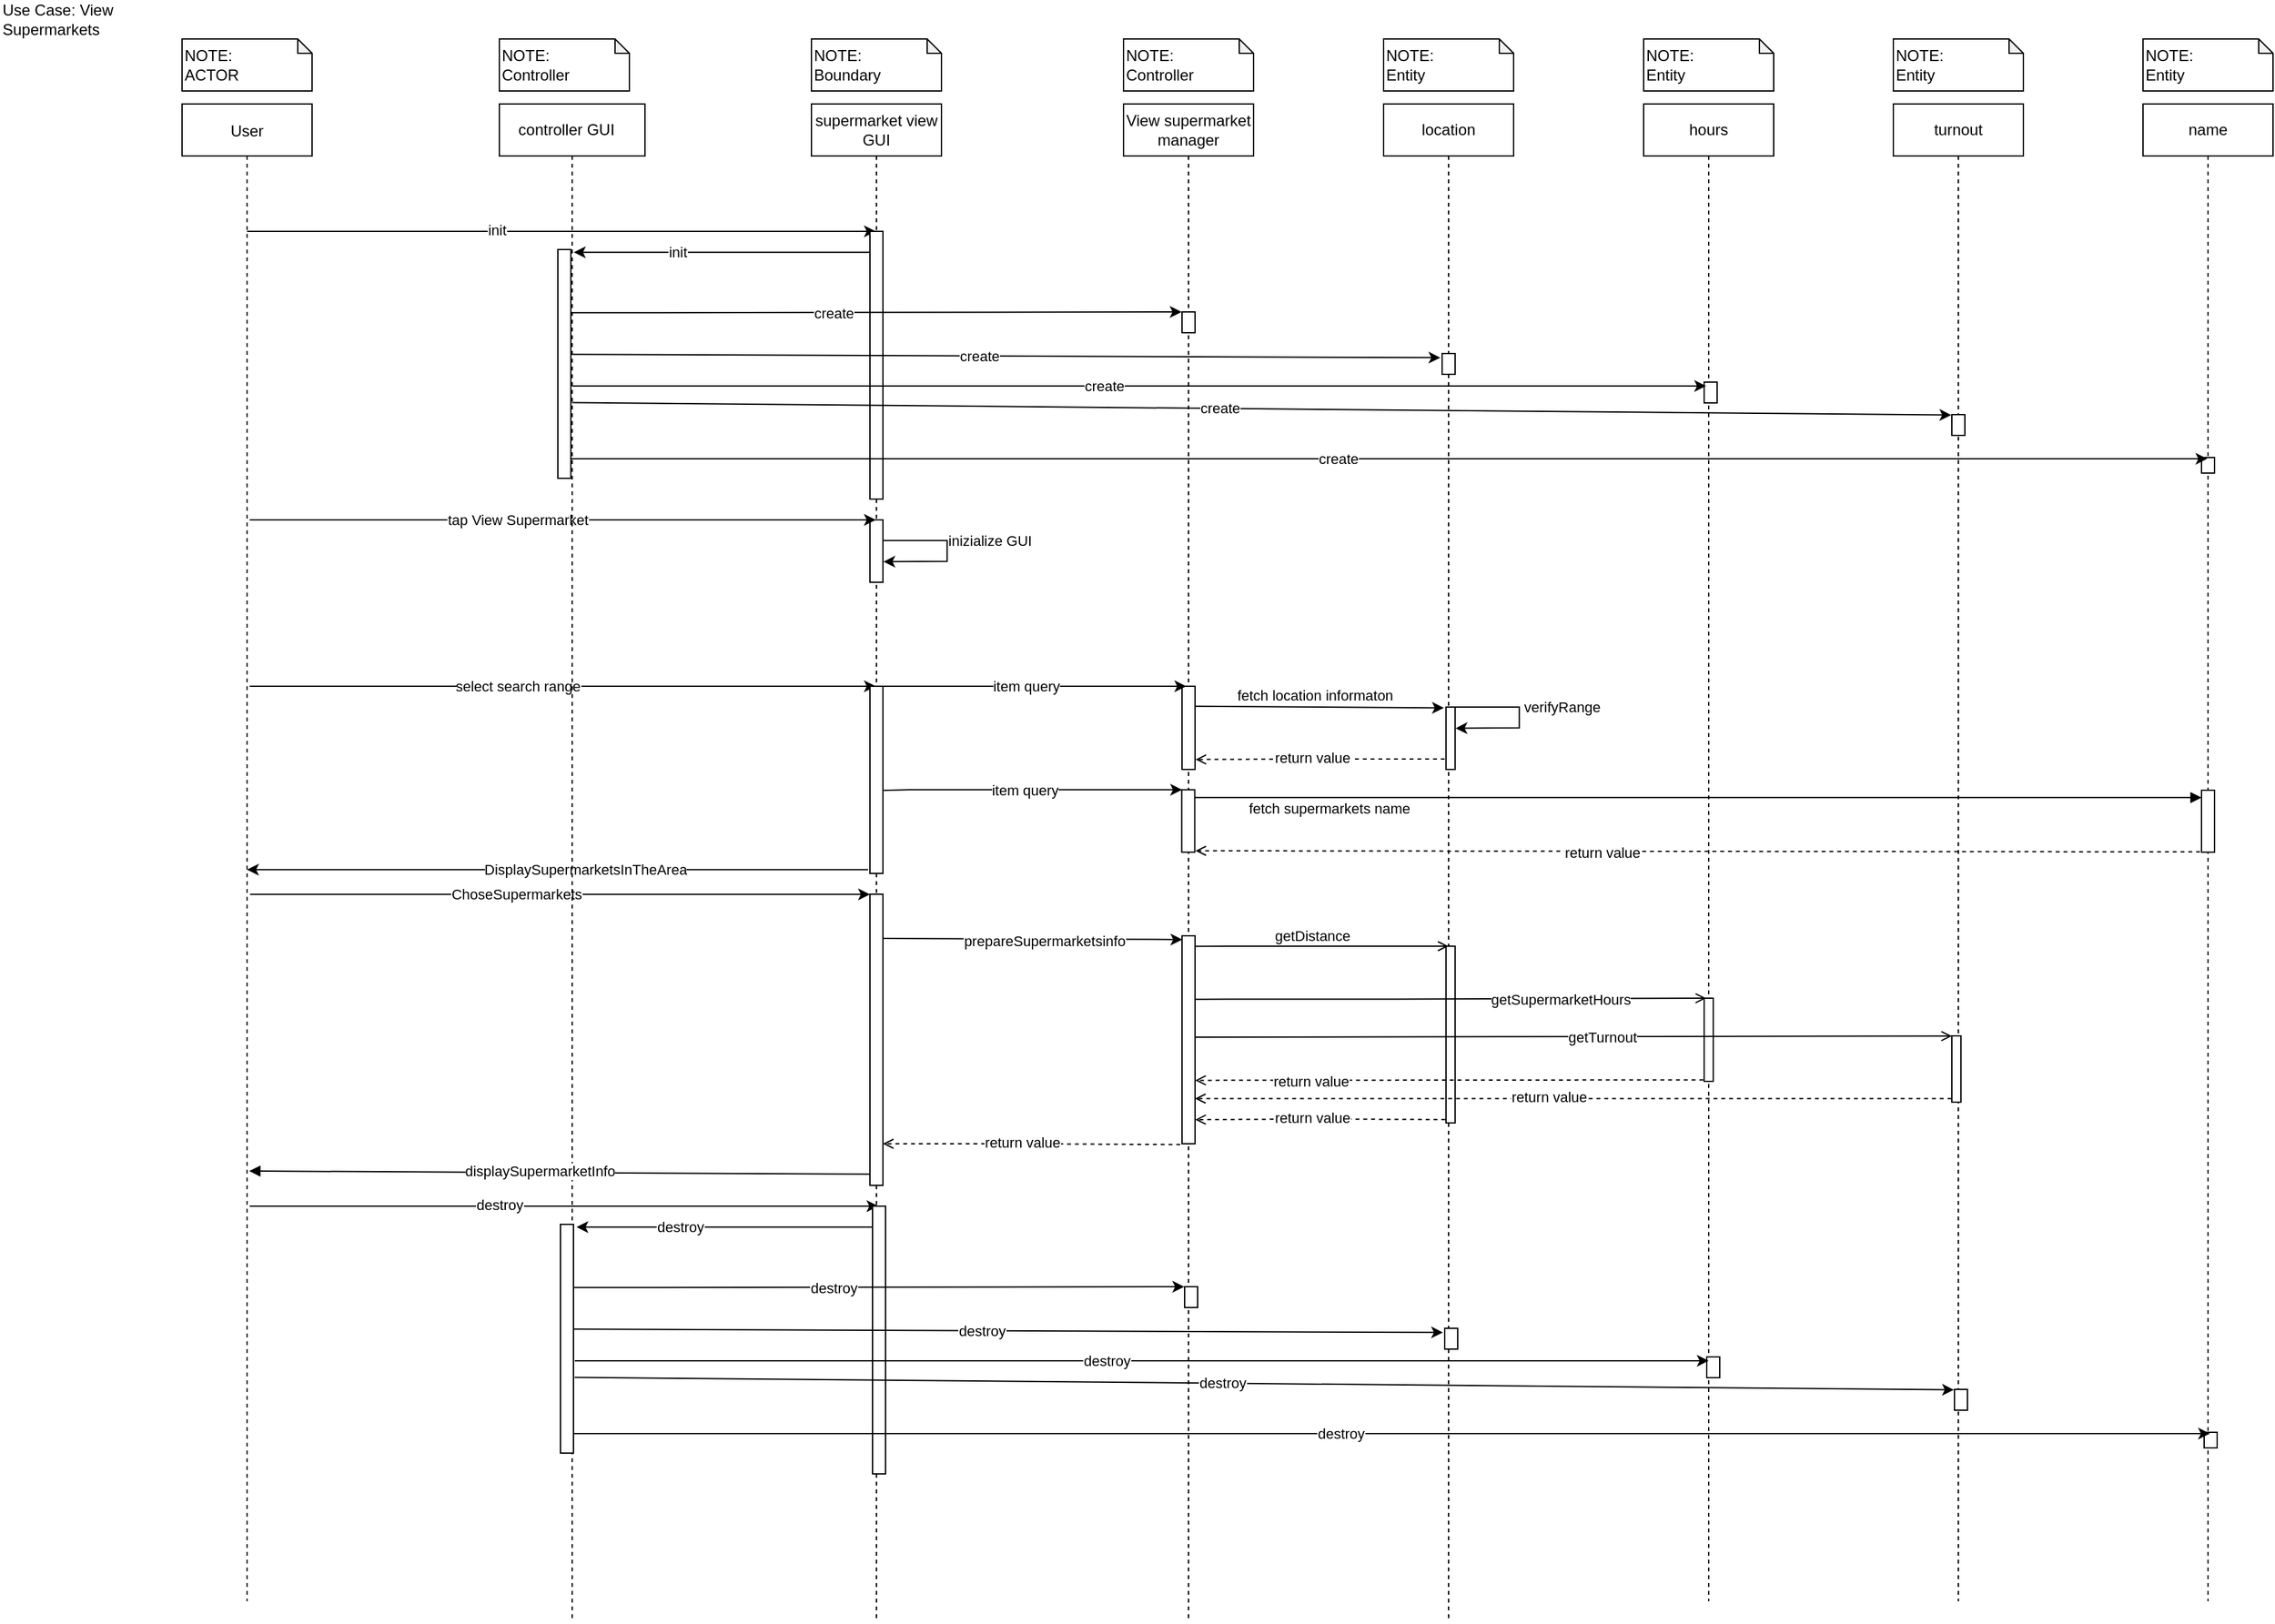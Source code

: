 <mxfile version="20.8.10" type="device"><diagram id="kgpKYQtTHZ0yAKxKKP6v" name="Page-1"><mxGraphModel dx="660" dy="683" grid="1" gridSize="16" guides="1" tooltips="1" connect="1" arrows="1" fold="1" page="0" pageScale="1" pageWidth="850" pageHeight="1100" math="0" shadow="0"><root><mxCell id="0"/><mxCell id="1" parent="0"/><mxCell id="3nuBFxr9cyL0pnOWT2aG-1" value="User" style="shape=umlLifeline;perimeter=lifelinePerimeter;container=1;collapsible=0;recursiveResize=0;rounded=0;shadow=0;strokeWidth=1;fontSize=12;spacing=2;" parent="1" vertex="1"><mxGeometry x="140" y="80" width="100" height="1152" as="geometry"/></mxCell><mxCell id="7foOZJ6Wf9-LQaHM9-Sn-32" value="" style="endArrow=classic;html=1;rounded=0;fontStyle=1;exitX=0.523;exitY=0.41;exitDx=0;exitDy=0;exitPerimeter=0;" parent="3nuBFxr9cyL0pnOWT2aG-1" target="7foOZJ6Wf9-LQaHM9-Sn-34" edge="1"><mxGeometry width="50" height="50" relative="1" as="geometry"><mxPoint x="52.3" y="608.16" as="sourcePoint"/><mxPoint x="292" y="608.42" as="targetPoint"/></mxGeometry></mxCell><mxCell id="7foOZJ6Wf9-LQaHM9-Sn-33" value="ChoseSupermarkets" style="edgeLabel;html=1;align=center;verticalAlign=middle;resizable=0;points=[];" parent="7foOZJ6Wf9-LQaHM9-Sn-32" vertex="1" connectable="0"><mxGeometry x="-0.228" y="-2" relative="1" as="geometry"><mxPoint x="20" y="-2" as="offset"/></mxGeometry></mxCell><mxCell id="OP4VdMB6aXxs-pRdNMkn-2" value="" style="endArrow=classic;html=1;rounded=0;fontStyle=1" parent="3nuBFxr9cyL0pnOWT2aG-1" target="3nuBFxr9cyL0pnOWT2aG-5" edge="1"><mxGeometry width="50" height="50" relative="1" as="geometry"><mxPoint x="52" y="448" as="sourcePoint"/><mxPoint x="295.5" y="448" as="targetPoint"/></mxGeometry></mxCell><mxCell id="OP4VdMB6aXxs-pRdNMkn-3" value="select search range" style="edgeLabel;html=1;align=center;verticalAlign=middle;resizable=0;points=[];" parent="OP4VdMB6aXxs-pRdNMkn-2" vertex="1" connectable="0"><mxGeometry x="-0.228" y="-2" relative="1" as="geometry"><mxPoint x="20" y="-2" as="offset"/></mxGeometry></mxCell><mxCell id="R22sslC46wWt5D_v2v_E-2" value="" style="endArrow=classic;html=1;rounded=0;" parent="3nuBFxr9cyL0pnOWT2aG-1" target="3nuBFxr9cyL0pnOWT2aG-5" edge="1"><mxGeometry width="50" height="50" relative="1" as="geometry"><mxPoint x="50" y="98" as="sourcePoint"/><mxPoint x="100" y="48" as="targetPoint"/></mxGeometry></mxCell><mxCell id="jT4zlSElFFouzQucVL9g-1" value="init" style="edgeLabel;html=1;align=center;verticalAlign=middle;resizable=0;points=[];" parent="R22sslC46wWt5D_v2v_E-2" vertex="1" connectable="0"><mxGeometry x="-0.206" y="1" relative="1" as="geometry"><mxPoint as="offset"/></mxGeometry></mxCell><mxCell id="3nuBFxr9cyL0pnOWT2aG-5" value="" style="shape=umlLifeline;perimeter=lifelinePerimeter;container=1;collapsible=0;recursiveResize=0;rounded=0;shadow=0;strokeWidth=1;fontSize=12;spacing=2;" parent="1" vertex="1"><mxGeometry x="624" y="80" width="100" height="1168" as="geometry"/></mxCell><mxCell id="GPfI-nv3Cg0tzAIJ1rwa-7" value="supermarket view GUI" style="text;html=1;strokeColor=none;fillColor=none;align=center;verticalAlign=middle;whiteSpace=wrap;rounded=0;fontSize=12;spacing=2;" parent="3nuBFxr9cyL0pnOWT2aG-5" vertex="1"><mxGeometry width="100" height="40" as="geometry"/></mxCell><mxCell id="7foOZJ6Wf9-LQaHM9-Sn-15" value="" style="points=[];perimeter=orthogonalPerimeter;rounded=0;shadow=0;strokeWidth=1;fontSize=12;spacing=2;" parent="3nuBFxr9cyL0pnOWT2aG-5" vertex="1"><mxGeometry x="45" y="448" width="10" height="144" as="geometry"/></mxCell><mxCell id="7foOZJ6Wf9-LQaHM9-Sn-34" value="" style="points=[];perimeter=orthogonalPerimeter;rounded=0;shadow=0;strokeWidth=1;fontSize=12;spacing=2;" parent="3nuBFxr9cyL0pnOWT2aG-5" vertex="1"><mxGeometry x="45" y="608" width="10" height="224" as="geometry"/></mxCell><mxCell id="7foOZJ6Wf9-LQaHM9-Sn-57" value="" style="endArrow=classic;html=1;rounded=0;entryX=0.019;entryY=0.018;entryDx=0;entryDy=0;entryPerimeter=0;endFill=1;" parent="3nuBFxr9cyL0pnOWT2aG-5" target="7foOZJ6Wf9-LQaHM9-Sn-31" edge="1"><mxGeometry width="50" height="50" relative="1" as="geometry"><mxPoint x="55" y="642" as="sourcePoint"/><mxPoint x="288" y="642" as="targetPoint"/></mxGeometry></mxCell><mxCell id="7foOZJ6Wf9-LQaHM9-Sn-58" value="prepareSupermarketsinfo" style="edgeLabel;html=1;align=center;verticalAlign=middle;resizable=0;points=[];" parent="7foOZJ6Wf9-LQaHM9-Sn-57" vertex="1" connectable="0"><mxGeometry x="0.075" y="-1" relative="1" as="geometry"><mxPoint as="offset"/></mxGeometry></mxCell><mxCell id="OP4VdMB6aXxs-pRdNMkn-1" value="" style="points=[];perimeter=orthogonalPerimeter;rounded=0;shadow=0;strokeWidth=1;fontSize=12;spacing=2;" parent="3nuBFxr9cyL0pnOWT2aG-5" vertex="1"><mxGeometry x="45" y="320" width="10" height="48" as="geometry"/></mxCell><mxCell id="R22sslC46wWt5D_v2v_E-3" value="" style="points=[];perimeter=orthogonalPerimeter;rounded=0;shadow=0;strokeWidth=1;fontSize=12;spacing=2;" parent="3nuBFxr9cyL0pnOWT2aG-5" vertex="1"><mxGeometry x="45" y="98" width="10" height="206" as="geometry"/></mxCell><mxCell id="GPfI-nv3Cg0tzAIJ1rwa-2" value="" style="shape=note;whiteSpace=wrap;html=1;backgroundOutline=1;darkOpacity=0.05;size=11;fontSize=12;spacing=2;" parent="1" vertex="1"><mxGeometry x="140" y="30" width="100" height="40" as="geometry"/></mxCell><mxCell id="GPfI-nv3Cg0tzAIJ1rwa-3" value="&lt;font style=&quot;font-size: 12px;&quot;&gt;NOTE:&lt;br style=&quot;font-size: 12px;&quot;&gt;ACTOR&lt;br style=&quot;font-size: 12px;&quot;&gt;&lt;/font&gt;" style="text;html=1;strokeColor=none;fillColor=none;align=left;verticalAlign=middle;whiteSpace=wrap;rounded=0;fontSize=12;spacing=2;" parent="1" vertex="1"><mxGeometry x="140" y="30" width="100" height="40" as="geometry"/></mxCell><mxCell id="GPfI-nv3Cg0tzAIJ1rwa-4" value="" style="shape=note;whiteSpace=wrap;html=1;backgroundOutline=1;darkOpacity=0.05;size=11;fontSize=12;spacing=2;" parent="1" vertex="1"><mxGeometry x="624" y="30" width="100" height="40" as="geometry"/></mxCell><mxCell id="GPfI-nv3Cg0tzAIJ1rwa-5" value="&lt;font style=&quot;font-size: 12px;&quot;&gt;NOTE:&lt;br style=&quot;font-size: 12px;&quot;&gt;Boundary&lt;br style=&quot;font-size: 12px;&quot;&gt;&lt;/font&gt;" style="text;html=1;strokeColor=none;fillColor=none;align=left;verticalAlign=middle;whiteSpace=wrap;rounded=0;fontSize=12;spacing=2;" parent="1" vertex="1"><mxGeometry x="624" y="30" width="100" height="40" as="geometry"/></mxCell><mxCell id="GPfI-nv3Cg0tzAIJ1rwa-13" value="Use Case: View Supermarkets" style="text;html=1;strokeColor=none;fillColor=none;align=left;verticalAlign=middle;whiteSpace=wrap;rounded=0;fontSize=12;spacing=2;" parent="1" vertex="1"><mxGeometry width="140" height="30" as="geometry"/></mxCell><mxCell id="GPfI-nv3Cg0tzAIJ1rwa-14" value="" style="shape=umlLifeline;perimeter=lifelinePerimeter;container=1;collapsible=0;recursiveResize=0;rounded=0;shadow=0;strokeWidth=1;fontSize=12;spacing=2;" parent="1" vertex="1"><mxGeometry x="864" y="80" width="100" height="1168" as="geometry"/></mxCell><mxCell id="GPfI-nv3Cg0tzAIJ1rwa-16" value="&lt;font style=&quot;font-size: 12px;&quot;&gt;View supermarket&lt;br&gt;manager&lt;br&gt;&lt;/font&gt;" style="text;html=1;strokeColor=none;fillColor=none;align=center;verticalAlign=middle;whiteSpace=wrap;rounded=0;fontSize=12;spacing=2;" parent="GPfI-nv3Cg0tzAIJ1rwa-14" vertex="1"><mxGeometry width="100" height="40" as="geometry"/></mxCell><mxCell id="7foOZJ6Wf9-LQaHM9-Sn-18" value="" style="points=[];perimeter=orthogonalPerimeter;rounded=0;shadow=0;strokeWidth=1;fontSize=12;spacing=2;" parent="GPfI-nv3Cg0tzAIJ1rwa-14" vertex="1"><mxGeometry x="45" y="448" width="10" height="64" as="geometry"/></mxCell><mxCell id="7foOZJ6Wf9-LQaHM9-Sn-31" value="" style="points=[];perimeter=orthogonalPerimeter;rounded=0;shadow=0;strokeWidth=1;fontSize=12;spacing=2;" parent="GPfI-nv3Cg0tzAIJ1rwa-14" vertex="1"><mxGeometry x="45" y="640" width="10" height="160" as="geometry"/></mxCell><mxCell id="7foOZJ6Wf9-LQaHM9-Sn-73" value="" style="endArrow=classic;html=1;rounded=0;endFill=1;exitX=1.085;exitY=0.379;exitDx=0;exitDy=0;exitPerimeter=0;" parent="GPfI-nv3Cg0tzAIJ1rwa-14" edge="1"><mxGeometry width="50" height="50" relative="1" as="geometry"><mxPoint x="-184.38" y="528.182" as="sourcePoint"/><mxPoint x="45" y="527.67" as="targetPoint"/><Array as="points"><mxPoint x="-164.93" y="527.67"/><mxPoint x="-141.93" y="527.67"/><mxPoint x="-109.93" y="527.67"/><mxPoint x="18.07" y="527.67"/></Array></mxGeometry></mxCell><mxCell id="7foOZJ6Wf9-LQaHM9-Sn-74" value="item query" style="edgeLabel;html=1;align=center;verticalAlign=middle;resizable=0;points=[];" parent="7foOZJ6Wf9-LQaHM9-Sn-73" vertex="1" connectable="0"><mxGeometry x="-0.228" y="-2" relative="1" as="geometry"><mxPoint x="20" y="-2" as="offset"/></mxGeometry></mxCell><mxCell id="7foOZJ6Wf9-LQaHM9-Sn-75" value="" style="points=[];perimeter=orthogonalPerimeter;rounded=0;shadow=0;strokeWidth=1;fontSize=12;spacing=2;" parent="GPfI-nv3Cg0tzAIJ1rwa-14" vertex="1"><mxGeometry x="44.77" y="527.67" width="10" height="48" as="geometry"/></mxCell><mxCell id="7foOZJ6Wf9-LQaHM9-Sn-76" value="" style="endArrow=block;html=1;rounded=0;exitX=1.167;exitY=0.188;exitDx=0;exitDy=0;exitPerimeter=0;endFill=1;" parent="GPfI-nv3Cg0tzAIJ1rwa-14" edge="1" target="7foOZJ6Wf9-LQaHM9-Sn-80"><mxGeometry width="50" height="50" relative="1" as="geometry"><mxPoint x="54.77" y="533.666" as="sourcePoint"/><mxPoint x="816" y="534" as="targetPoint"/></mxGeometry></mxCell><mxCell id="7foOZJ6Wf9-LQaHM9-Sn-77" value="fetch supermarkets name" style="edgeLabel;html=1;align=center;verticalAlign=middle;resizable=0;points=[];" parent="7foOZJ6Wf9-LQaHM9-Sn-76" vertex="1" connectable="0"><mxGeometry x="0.312" y="-1" relative="1" as="geometry"><mxPoint x="-405" y="7" as="offset"/></mxGeometry></mxCell><mxCell id="DsBZ3Qbgqrjzf73fqMmV-56" value="" style="points=[];perimeter=orthogonalPerimeter;rounded=0;shadow=0;strokeWidth=1;fontSize=12;spacing=2;" parent="GPfI-nv3Cg0tzAIJ1rwa-14" vertex="1"><mxGeometry x="45" y="160" width="10" height="16" as="geometry"/></mxCell><mxCell id="GPfI-nv3Cg0tzAIJ1rwa-17" value="" style="shape=note;whiteSpace=wrap;html=1;backgroundOutline=1;darkOpacity=0.05;size=11;fontSize=12;spacing=2;" parent="1" vertex="1"><mxGeometry x="864" y="30" width="100" height="40" as="geometry"/></mxCell><mxCell id="GPfI-nv3Cg0tzAIJ1rwa-18" value="&lt;font style=&quot;font-size: 12px;&quot;&gt;NOTE:&lt;br style=&quot;font-size: 12px;&quot;&gt;Controller&lt;br style=&quot;font-size: 12px;&quot;&gt;&lt;/font&gt;" style="text;html=1;strokeColor=none;fillColor=none;align=left;verticalAlign=middle;whiteSpace=wrap;rounded=0;fontSize=12;spacing=2;" parent="1" vertex="1"><mxGeometry x="864" y="30" width="100" height="40" as="geometry"/></mxCell><mxCell id="GPfI-nv3Cg0tzAIJ1rwa-25" value="" style="shape=umlLifeline;perimeter=lifelinePerimeter;container=1;collapsible=0;recursiveResize=0;rounded=0;shadow=0;strokeWidth=1;fontSize=12;spacing=2;" parent="1" vertex="1"><mxGeometry x="1064" y="80" width="100" height="1168" as="geometry"/></mxCell><mxCell id="GPfI-nv3Cg0tzAIJ1rwa-26" value="location" style="text;html=1;strokeColor=none;fillColor=none;align=center;verticalAlign=middle;whiteSpace=wrap;rounded=0;fontSize=12;spacing=2;" parent="GPfI-nv3Cg0tzAIJ1rwa-25" vertex="1"><mxGeometry width="100" height="40" as="geometry"/></mxCell><mxCell id="7foOZJ6Wf9-LQaHM9-Sn-23" value="" style="points=[];perimeter=orthogonalPerimeter;rounded=0;shadow=0;strokeWidth=1;fontSize=12;spacing=2;" parent="GPfI-nv3Cg0tzAIJ1rwa-25" vertex="1"><mxGeometry x="48" y="464" width="7" height="48" as="geometry"/></mxCell><mxCell id="7foOZJ6Wf9-LQaHM9-Sn-92" value="" style="points=[];perimeter=orthogonalPerimeter;rounded=0;shadow=0;strokeWidth=1;fontSize=12;spacing=2;" parent="GPfI-nv3Cg0tzAIJ1rwa-25" vertex="1"><mxGeometry x="48" y="648" width="7" height="136" as="geometry"/></mxCell><mxCell id="7foOZJ6Wf9-LQaHM9-Sn-116" value="" style="endArrow=classic;html=1;rounded=0;strokeColor=#000000;strokeWidth=1;exitX=0.952;exitY=0.167;exitDx=0;exitDy=0;exitPerimeter=0;entryX=1;entryY=0.337;entryDx=0;entryDy=0;entryPerimeter=0;" parent="GPfI-nv3Cg0tzAIJ1rwa-25" edge="1"><mxGeometry width="50" height="50" relative="1" as="geometry"><mxPoint x="55.004" y="464.032" as="sourcePoint"/><mxPoint x="55.34" y="480.352" as="targetPoint"/><Array as="points"><mxPoint x="104.34" y="464"/><mxPoint x="104.34" y="480"/><mxPoint x="104.34" y="480"/><mxPoint x="104.34" y="480"/></Array></mxGeometry></mxCell><mxCell id="7foOZJ6Wf9-LQaHM9-Sn-117" value="verifyRange" style="edgeLabel;html=1;align=center;verticalAlign=middle;resizable=0;points=[];" parent="7foOZJ6Wf9-LQaHM9-Sn-116" vertex="1" connectable="0"><mxGeometry x="-0.399" relative="1" as="geometry"><mxPoint x="47" as="offset"/></mxGeometry></mxCell><mxCell id="DsBZ3Qbgqrjzf73fqMmV-57" value="" style="points=[];perimeter=orthogonalPerimeter;rounded=0;shadow=0;strokeWidth=1;fontSize=12;spacing=2;" parent="GPfI-nv3Cg0tzAIJ1rwa-25" vertex="1"><mxGeometry x="45" y="192" width="10" height="16" as="geometry"/></mxCell><mxCell id="GPfI-nv3Cg0tzAIJ1rwa-27" value="" style="shape=note;whiteSpace=wrap;html=1;backgroundOutline=1;darkOpacity=0.05;size=11;fontSize=12;spacing=2;" parent="1" vertex="1"><mxGeometry x="1064" y="30" width="100" height="40" as="geometry"/></mxCell><mxCell id="GPfI-nv3Cg0tzAIJ1rwa-28" value="&lt;font style=&quot;font-size: 12px;&quot;&gt;NOTE:&lt;br style=&quot;font-size: 12px;&quot;&gt;Entity&lt;br style=&quot;font-size: 12px;&quot;&gt;&lt;/font&gt;" style="text;html=1;strokeColor=none;fillColor=none;align=left;verticalAlign=middle;whiteSpace=wrap;rounded=0;fontSize=12;spacing=2;" parent="1" vertex="1"><mxGeometry x="1064" y="30" width="100" height="40" as="geometry"/></mxCell><mxCell id="7foOZJ6Wf9-LQaHM9-Sn-13" value="" style="endArrow=classic;html=1;rounded=0;fontStyle=1" parent="1" target="3nuBFxr9cyL0pnOWT2aG-5" edge="1"><mxGeometry width="50" height="50" relative="1" as="geometry"><mxPoint x="192" y="400" as="sourcePoint"/><mxPoint x="435.5" y="400" as="targetPoint"/></mxGeometry></mxCell><mxCell id="7foOZJ6Wf9-LQaHM9-Sn-14" value="tap View Supermarket" style="edgeLabel;html=1;align=center;verticalAlign=middle;resizable=0;points=[];" parent="7foOZJ6Wf9-LQaHM9-Sn-13" vertex="1" connectable="0"><mxGeometry x="-0.228" y="-2" relative="1" as="geometry"><mxPoint x="20" y="-2" as="offset"/></mxGeometry></mxCell><mxCell id="7foOZJ6Wf9-LQaHM9-Sn-16" value="" style="endArrow=classic;html=1;rounded=0;endFill=1;" parent="1" edge="1"><mxGeometry width="50" height="50" relative="1" as="geometry"><mxPoint x="679.229" y="528" as="sourcePoint"/><mxPoint x="912.23" y="528" as="targetPoint"/><Array as="points"><mxPoint x="702.3" y="528"/><mxPoint x="725.3" y="528"/><mxPoint x="757.3" y="528"/><mxPoint x="885.3" y="528"/></Array></mxGeometry></mxCell><mxCell id="7foOZJ6Wf9-LQaHM9-Sn-17" value="item query" style="edgeLabel;html=1;align=center;verticalAlign=middle;resizable=0;points=[];" parent="7foOZJ6Wf9-LQaHM9-Sn-16" vertex="1" connectable="0"><mxGeometry x="-0.228" y="-2" relative="1" as="geometry"><mxPoint x="20" y="-2" as="offset"/></mxGeometry></mxCell><mxCell id="7foOZJ6Wf9-LQaHM9-Sn-21" value="" style="endArrow=classic;html=1;rounded=0;exitX=1.167;exitY=0.188;exitDx=0;exitDy=0;exitPerimeter=0;endFill=1;entryX=0;entryY=0.153;entryDx=0;entryDy=0;entryPerimeter=0;" parent="1" edge="1"><mxGeometry width="50" height="50" relative="1" as="geometry"><mxPoint x="919.0" y="543.336" as="sourcePoint"/><mxPoint x="1110.33" y="544.664" as="targetPoint"/></mxGeometry></mxCell><mxCell id="7foOZJ6Wf9-LQaHM9-Sn-22" value="fetch location informaton" style="edgeLabel;html=1;align=center;verticalAlign=middle;resizable=0;points=[];" parent="7foOZJ6Wf9-LQaHM9-Sn-21" vertex="1" connectable="0"><mxGeometry x="0.312" y="-1" relative="1" as="geometry"><mxPoint x="-34" y="-10" as="offset"/></mxGeometry></mxCell><mxCell id="7foOZJ6Wf9-LQaHM9-Sn-37" value="" style="endArrow=classic;html=1;rounded=0;exitX=-0.15;exitY=0.98;exitDx=0;exitDy=0;exitPerimeter=0;" parent="1" source="7foOZJ6Wf9-LQaHM9-Sn-15" edge="1" target="3nuBFxr9cyL0pnOWT2aG-1"><mxGeometry width="50" height="50" relative="1" as="geometry"><mxPoint x="672" y="640" as="sourcePoint"/><mxPoint x="194.03" y="639.996" as="targetPoint"/><Array as="points"/></mxGeometry></mxCell><mxCell id="7foOZJ6Wf9-LQaHM9-Sn-38" value="DisplaySupermarketsInTheArea" style="edgeLabel;html=1;align=center;verticalAlign=middle;resizable=0;points=[];" parent="7foOZJ6Wf9-LQaHM9-Sn-37" vertex="1" connectable="0"><mxGeometry x="-0.09" relative="1" as="geometry"><mxPoint as="offset"/></mxGeometry></mxCell><mxCell id="7foOZJ6Wf9-LQaHM9-Sn-64" value="" style="shape=umlLifeline;perimeter=lifelinePerimeter;container=1;collapsible=0;recursiveResize=0;rounded=0;shadow=0;strokeWidth=1;fontSize=12;spacing=2;" parent="1" vertex="1"><mxGeometry x="1264" y="80" width="100" height="1152" as="geometry"/></mxCell><mxCell id="7foOZJ6Wf9-LQaHM9-Sn-65" value="hours" style="text;html=1;strokeColor=none;fillColor=none;align=center;verticalAlign=middle;whiteSpace=wrap;rounded=0;fontSize=12;spacing=2;" parent="7foOZJ6Wf9-LQaHM9-Sn-64" vertex="1"><mxGeometry width="100" height="40" as="geometry"/></mxCell><mxCell id="cQIeWeLp6UasaIT6O9Oc-38" value="" style="points=[];perimeter=orthogonalPerimeter;rounded=0;shadow=0;strokeWidth=1;fontSize=12;spacing=2;" parent="7foOZJ6Wf9-LQaHM9-Sn-64" vertex="1"><mxGeometry x="46.5" y="688" width="7" height="64" as="geometry"/></mxCell><mxCell id="7foOZJ6Wf9-LQaHM9-Sn-39" value="" style="endArrow=open;html=1;rounded=0;exitX=0.943;exitY=0.308;exitDx=0;exitDy=0;exitPerimeter=0;endFill=0;entryX=0.007;entryY=0.003;entryDx=0;entryDy=0;entryPerimeter=0;" parent="7foOZJ6Wf9-LQaHM9-Sn-64" target="7foOZJ6Wf9-LQaHM9-Sn-41" edge="1"><mxGeometry width="50" height="50" relative="1" as="geometry"><mxPoint x="-345.0" y="718.004" as="sourcePoint"/><mxPoint x="241.5" y="718.004" as="targetPoint"/></mxGeometry></mxCell><mxCell id="7foOZJ6Wf9-LQaHM9-Sn-40" value="getTurnout" style="edgeLabel;html=1;align=center;verticalAlign=middle;resizable=0;points=[];" parent="7foOZJ6Wf9-LQaHM9-Sn-39" vertex="1" connectable="0"><mxGeometry x="0.312" y="-1" relative="1" as="geometry"><mxPoint x="-69" y="-1" as="offset"/></mxGeometry></mxCell><mxCell id="DsBZ3Qbgqrjzf73fqMmV-58" value="" style="points=[];perimeter=orthogonalPerimeter;rounded=0;shadow=0;strokeWidth=1;fontSize=12;spacing=2;" parent="7foOZJ6Wf9-LQaHM9-Sn-64" vertex="1"><mxGeometry x="46.5" y="214" width="10" height="16" as="geometry"/></mxCell><mxCell id="7foOZJ6Wf9-LQaHM9-Sn-71" value="" style="shape=note;whiteSpace=wrap;html=1;backgroundOutline=1;darkOpacity=0.05;size=11;fontSize=12;spacing=2;" parent="1" vertex="1"><mxGeometry x="1264" y="30" width="100" height="40" as="geometry"/></mxCell><mxCell id="7foOZJ6Wf9-LQaHM9-Sn-72" value="&lt;font style=&quot;font-size: 12px;&quot;&gt;NOTE:&lt;br style=&quot;font-size: 12px;&quot;&gt;Entity&lt;br style=&quot;font-size: 12px;&quot;&gt;&lt;/font&gt;" style="text;html=1;strokeColor=none;fillColor=none;align=left;verticalAlign=middle;whiteSpace=wrap;rounded=0;fontSize=12;spacing=2;" parent="1" vertex="1"><mxGeometry x="1264" y="30" width="100" height="40" as="geometry"/></mxCell><mxCell id="7foOZJ6Wf9-LQaHM9-Sn-81" value="" style="endArrow=open;html=1;rounded=0;endFill=0;exitX=0.964;exitY=0.715;exitDx=0;exitDy=0;exitPerimeter=0;fontStyle=1" parent="1" edge="1"><mxGeometry width="50" height="50" relative="1" as="geometry"><mxPoint x="919.0" y="728.08" as="sourcePoint"/><mxPoint x="1113.86" y="728" as="targetPoint"/><Array as="points"><mxPoint x="944.36" y="728"/></Array></mxGeometry></mxCell><mxCell id="7foOZJ6Wf9-LQaHM9-Sn-82" value="getDistance" style="edgeLabel;html=1;align=center;verticalAlign=middle;resizable=0;points=[];" parent="7foOZJ6Wf9-LQaHM9-Sn-81" vertex="1" connectable="0"><mxGeometry x="0.312" y="-1" relative="1" as="geometry"><mxPoint x="-38" y="-9" as="offset"/></mxGeometry></mxCell><mxCell id="7foOZJ6Wf9-LQaHM9-Sn-42" value="" style="endArrow=open;html=1;rounded=0;exitX=-0.041;exitY=0.946;exitDx=0;exitDy=0;exitPerimeter=0;dashed=1;endFill=0;" parent="1" source="7foOZJ6Wf9-LQaHM9-Sn-41" edge="1"><mxGeometry width="50" height="50" relative="1" as="geometry"><mxPoint x="1112.004" y="816.004" as="sourcePoint"/><mxPoint x="919" y="845.246" as="targetPoint"/><Array as="points"/></mxGeometry></mxCell><mxCell id="7foOZJ6Wf9-LQaHM9-Sn-43" value="return value" style="edgeLabel;html=1;align=center;verticalAlign=middle;resizable=0;points=[];" parent="7foOZJ6Wf9-LQaHM9-Sn-42" vertex="1" connectable="0"><mxGeometry x="0.066" y="-1" relative="1" as="geometry"><mxPoint as="offset"/></mxGeometry></mxCell><mxCell id="7foOZJ6Wf9-LQaHM9-Sn-88" value="" style="endArrow=open;html=1;rounded=0;endFill=0;exitX=0.964;exitY=0.715;exitDx=0;exitDy=0;exitPerimeter=0;entryX=0.476;entryY=0.647;entryDx=0;entryDy=0;entryPerimeter=0;" parent="1" edge="1"><mxGeometry width="50" height="50" relative="1" as="geometry"><mxPoint x="919.4" y="768.83" as="sourcePoint"/><mxPoint x="1312" y="767.998" as="targetPoint"/><Array as="points"><mxPoint x="944.76" y="768.75"/><mxPoint x="1072.76" y="768.75"/></Array></mxGeometry></mxCell><mxCell id="7foOZJ6Wf9-LQaHM9-Sn-89" value="getSupermarketHours" style="edgeLabel;html=1;align=center;verticalAlign=middle;resizable=0;points=[];" parent="7foOZJ6Wf9-LQaHM9-Sn-88" vertex="1" connectable="0"><mxGeometry x="0.312" y="-1" relative="1" as="geometry"><mxPoint x="23" y="-1" as="offset"/></mxGeometry></mxCell><mxCell id="7foOZJ6Wf9-LQaHM9-Sn-83" value="" style="endArrow=open;html=1;rounded=0;dashed=1;endFill=0;exitX=-0.138;exitY=1.004;exitDx=0;exitDy=0;exitPerimeter=0;" parent="1" source="7foOZJ6Wf9-LQaHM9-Sn-31" target="7foOZJ6Wf9-LQaHM9-Sn-34" edge="1"><mxGeometry width="50" height="50" relative="1" as="geometry"><mxPoint x="909" y="831.998" as="sourcePoint"/><mxPoint x="674.5" y="831.998" as="targetPoint"/><Array as="points"><mxPoint x="784" y="880"/></Array></mxGeometry></mxCell><mxCell id="7foOZJ6Wf9-LQaHM9-Sn-84" value="return value" style="edgeLabel;html=1;align=center;verticalAlign=middle;resizable=0;points=[];" parent="7foOZJ6Wf9-LQaHM9-Sn-83" vertex="1" connectable="0"><mxGeometry x="0.066" y="-1" relative="1" as="geometry"><mxPoint as="offset"/></mxGeometry></mxCell><mxCell id="cQIeWeLp6UasaIT6O9Oc-1" value="" style="shape=umlLifeline;perimeter=lifelinePerimeter;container=1;collapsible=0;recursiveResize=0;rounded=0;shadow=0;strokeWidth=1;fontSize=12;spacing=2;" parent="1" vertex="1"><mxGeometry x="1456" y="80" width="100" height="1152" as="geometry"/></mxCell><mxCell id="cQIeWeLp6UasaIT6O9Oc-2" value="turnout" style="text;html=1;strokeColor=none;fillColor=none;align=center;verticalAlign=middle;whiteSpace=wrap;rounded=0;fontSize=12;spacing=2;" parent="cQIeWeLp6UasaIT6O9Oc-1" vertex="1"><mxGeometry width="100" height="40" as="geometry"/></mxCell><mxCell id="7foOZJ6Wf9-LQaHM9-Sn-41" value="" style="points=[];perimeter=orthogonalPerimeter;rounded=0;shadow=0;strokeWidth=1;fontSize=12;spacing=2;" parent="cQIeWeLp6UasaIT6O9Oc-1" vertex="1"><mxGeometry x="45" y="717" width="7" height="51" as="geometry"/></mxCell><mxCell id="DsBZ3Qbgqrjzf73fqMmV-60" value="" style="points=[];perimeter=orthogonalPerimeter;rounded=0;shadow=0;strokeWidth=1;fontSize=12;spacing=2;" parent="cQIeWeLp6UasaIT6O9Oc-1" vertex="1"><mxGeometry x="45" y="239" width="10" height="16" as="geometry"/></mxCell><mxCell id="cQIeWeLp6UasaIT6O9Oc-6" value="" style="shape=note;whiteSpace=wrap;html=1;backgroundOutline=1;darkOpacity=0.05;size=11;fontSize=12;spacing=2;" parent="1" vertex="1"><mxGeometry x="1456" y="30" width="100" height="40" as="geometry"/></mxCell><mxCell id="cQIeWeLp6UasaIT6O9Oc-7" value="&lt;font style=&quot;font-size: 12px;&quot;&gt;NOTE:&lt;br style=&quot;font-size: 12px;&quot;&gt;Entity&lt;br style=&quot;font-size: 12px;&quot;&gt;&lt;/font&gt;" style="text;html=1;strokeColor=none;fillColor=none;align=left;verticalAlign=middle;whiteSpace=wrap;rounded=0;fontSize=12;spacing=2;" parent="1" vertex="1"><mxGeometry x="1456" y="30" width="100" height="40" as="geometry"/></mxCell><mxCell id="cQIeWeLp6UasaIT6O9Oc-8" value="" style="shape=umlLifeline;perimeter=lifelinePerimeter;container=1;collapsible=0;recursiveResize=0;rounded=0;shadow=0;strokeWidth=1;fontSize=12;spacing=2;" parent="1" vertex="1"><mxGeometry x="1648" y="80" width="100" height="1152" as="geometry"/></mxCell><mxCell id="cQIeWeLp6UasaIT6O9Oc-9" value="name" style="text;html=1;strokeColor=none;fillColor=none;align=center;verticalAlign=middle;whiteSpace=wrap;rounded=0;fontSize=12;spacing=2;" parent="cQIeWeLp6UasaIT6O9Oc-8" vertex="1"><mxGeometry width="100" height="40" as="geometry"/></mxCell><mxCell id="7foOZJ6Wf9-LQaHM9-Sn-80" value="" style="points=[];perimeter=orthogonalPerimeter;rounded=0;shadow=0;strokeWidth=1;fontSize=12;spacing=2;" parent="cQIeWeLp6UasaIT6O9Oc-8" vertex="1"><mxGeometry x="45" y="528" width="10" height="47.67" as="geometry"/></mxCell><mxCell id="DsBZ3Qbgqrjzf73fqMmV-61" value="" style="points=[];perimeter=orthogonalPerimeter;rounded=0;shadow=0;strokeWidth=1;fontSize=12;spacing=2;" parent="cQIeWeLp6UasaIT6O9Oc-8" vertex="1"><mxGeometry x="45" y="272" width="10" height="12" as="geometry"/></mxCell><mxCell id="cQIeWeLp6UasaIT6O9Oc-13" value="" style="shape=note;whiteSpace=wrap;html=1;backgroundOutline=1;darkOpacity=0.05;size=11;fontSize=12;spacing=2;" parent="1" vertex="1"><mxGeometry x="1648" y="30" width="100" height="40" as="geometry"/></mxCell><mxCell id="cQIeWeLp6UasaIT6O9Oc-14" value="&lt;font style=&quot;font-size: 12px;&quot;&gt;NOTE:&lt;br style=&quot;font-size: 12px;&quot;&gt;Entity&lt;br style=&quot;font-size: 12px;&quot;&gt;&lt;/font&gt;" style="text;html=1;strokeColor=none;fillColor=none;align=left;verticalAlign=middle;whiteSpace=wrap;rounded=0;fontSize=12;spacing=2;" parent="1" vertex="1"><mxGeometry x="1648" y="30" width="100" height="40" as="geometry"/></mxCell><mxCell id="cQIeWeLp6UasaIT6O9Oc-39" value="" style="endArrow=open;html=1;rounded=0;exitX=-0.092;exitY=0.982;exitDx=0;exitDy=0;exitPerimeter=0;entryX=1.017;entryY=0.695;entryDx=0;entryDy=0;entryPerimeter=0;dashed=1;endFill=0;" parent="1" source="cQIeWeLp6UasaIT6O9Oc-38" edge="1" target="7foOZJ6Wf9-LQaHM9-Sn-31"><mxGeometry width="50" height="50" relative="1" as="geometry"><mxPoint x="1501.593" y="817.292" as="sourcePoint"/><mxPoint x="920.03" y="831.04" as="targetPoint"/><Array as="points"/></mxGeometry></mxCell><mxCell id="cQIeWeLp6UasaIT6O9Oc-40" value="return value" style="edgeLabel;html=1;align=center;verticalAlign=middle;resizable=0;points=[];" parent="cQIeWeLp6UasaIT6O9Oc-39" vertex="1" connectable="0"><mxGeometry x="0.066" y="-1" relative="1" as="geometry"><mxPoint x="-94" y="2" as="offset"/></mxGeometry></mxCell><mxCell id="OP4VdMB6aXxs-pRdNMkn-4" value="" style="endArrow=open;html=1;rounded=0;entryX=1.057;entryY=0.978;entryDx=0;entryDy=0;entryPerimeter=0;dashed=1;endFill=0;exitX=-0.114;exitY=0.995;exitDx=0;exitDy=0;exitPerimeter=0;" parent="1" source="7foOZJ6Wf9-LQaHM9-Sn-80" target="7foOZJ6Wf9-LQaHM9-Sn-75" edge="1"><mxGeometry width="50" height="50" relative="1" as="geometry"><mxPoint x="1111.77" y="655.67" as="sourcePoint"/><mxPoint x="916.56" y="655.942" as="targetPoint"/><Array as="points"/></mxGeometry></mxCell><mxCell id="OP4VdMB6aXxs-pRdNMkn-5" value="return value" style="edgeLabel;html=1;align=center;verticalAlign=middle;resizable=0;points=[];" parent="OP4VdMB6aXxs-pRdNMkn-4" vertex="1" connectable="0"><mxGeometry x="0.066" y="-1" relative="1" as="geometry"><mxPoint x="-48" y="2" as="offset"/></mxGeometry></mxCell><mxCell id="OP4VdMB6aXxs-pRdNMkn-6" value="" style="endArrow=open;html=1;rounded=0;entryX=1.065;entryY=0.653;entryDx=0;entryDy=0;entryPerimeter=0;dashed=1;endFill=0;" parent="1" edge="1"><mxGeometry width="50" height="50" relative="1" as="geometry"><mxPoint x="1111.0" y="584" as="sourcePoint"/><mxPoint x="919.44" y="584.344" as="targetPoint"/><Array as="points"><mxPoint x="1005.79" y="584"/></Array></mxGeometry></mxCell><mxCell id="OP4VdMB6aXxs-pRdNMkn-7" value="return value" style="edgeLabel;html=1;align=center;verticalAlign=middle;resizable=0;points=[];" parent="OP4VdMB6aXxs-pRdNMkn-6" vertex="1" connectable="0"><mxGeometry x="0.066" y="-1" relative="1" as="geometry"><mxPoint as="offset"/></mxGeometry></mxCell><mxCell id="OP4VdMB6aXxs-pRdNMkn-8" value="" style="endArrow=classic;html=1;rounded=0;strokeColor=#000000;strokeWidth=1;exitX=0.952;exitY=0.167;exitDx=0;exitDy=0;exitPerimeter=0;entryX=1;entryY=0.337;entryDx=0;entryDy=0;entryPerimeter=0;" parent="1" edge="1"><mxGeometry width="50" height="50" relative="1" as="geometry"><mxPoint x="679.004" y="415.852" as="sourcePoint"/><mxPoint x="679.34" y="432.172" as="targetPoint"/><Array as="points"><mxPoint x="728.34" y="415.82"/><mxPoint x="728.34" y="431.82"/><mxPoint x="728.34" y="431.82"/><mxPoint x="728.34" y="431.82"/></Array></mxGeometry></mxCell><mxCell id="OP4VdMB6aXxs-pRdNMkn-9" value="inizialize GUI" style="edgeLabel;html=1;align=center;verticalAlign=middle;resizable=0;points=[];" parent="OP4VdMB6aXxs-pRdNMkn-8" vertex="1" connectable="0"><mxGeometry x="-0.399" relative="1" as="geometry"><mxPoint x="47" as="offset"/></mxGeometry></mxCell><mxCell id="DsBZ3Qbgqrjzf73fqMmV-44" value="supermarket view GUI" style="text;html=1;strokeColor=none;fillColor=none;align=center;verticalAlign=middle;whiteSpace=wrap;rounded=0;fontSize=12;spacing=2;" parent="1" vertex="1"><mxGeometry x="384" y="80" width="100" height="40" as="geometry"/></mxCell><mxCell id="DsBZ3Qbgqrjzf73fqMmV-45" value="" style="shape=note;whiteSpace=wrap;html=1;backgroundOutline=1;darkOpacity=0.05;size=11;fontSize=12;spacing=2;" parent="1" vertex="1"><mxGeometry x="384" y="30" width="100" height="40" as="geometry"/></mxCell><mxCell id="DsBZ3Qbgqrjzf73fqMmV-46" value="&lt;font style=&quot;font-size: 12px;&quot;&gt;NOTE:&lt;br style=&quot;font-size: 12px;&quot;&gt;Controller&lt;br style=&quot;font-size: 12px;&quot;&gt;&lt;/font&gt;" style="text;html=1;strokeColor=none;fillColor=none;align=left;verticalAlign=middle;whiteSpace=wrap;rounded=0;fontSize=12;spacing=2;" parent="1" vertex="1"><mxGeometry x="384" y="30" width="100" height="40" as="geometry"/></mxCell><mxCell id="DsBZ3Qbgqrjzf73fqMmV-47" value="" style="shape=umlLifeline;perimeter=lifelinePerimeter;container=1;collapsible=0;recursiveResize=0;rounded=0;shadow=0;strokeWidth=1;fontSize=12;spacing=2;" parent="1" vertex="1"><mxGeometry x="384" y="80" width="112" height="1168" as="geometry"/></mxCell><mxCell id="DsBZ3Qbgqrjzf73fqMmV-48" value="&amp;nbsp;controller GUI" style="text;html=1;strokeColor=none;fillColor=none;align=center;verticalAlign=middle;whiteSpace=wrap;rounded=0;fontSize=12;spacing=2;" parent="DsBZ3Qbgqrjzf73fqMmV-47" vertex="1"><mxGeometry width="100" height="40" as="geometry"/></mxCell><mxCell id="DsBZ3Qbgqrjzf73fqMmV-54" value="" style="points=[];perimeter=orthogonalPerimeter;rounded=0;shadow=0;strokeWidth=1;fontSize=12;spacing=2;" parent="DsBZ3Qbgqrjzf73fqMmV-47" vertex="1"><mxGeometry x="45" y="112" width="10" height="176" as="geometry"/></mxCell><mxCell id="DsBZ3Qbgqrjzf73fqMmV-72" value="" style="endArrow=classic;html=1;rounded=0;exitX=1.019;exitY=0.729;exitDx=0;exitDy=0;exitPerimeter=0;" parent="DsBZ3Qbgqrjzf73fqMmV-47" target="cQIeWeLp6UasaIT6O9Oc-8" edge="1"><mxGeometry width="50" height="50" relative="1" as="geometry"><mxPoint x="55.0" y="272.964" as="sourcePoint"/><mxPoint x="1116.37" y="271.996" as="targetPoint"/></mxGeometry></mxCell><mxCell id="DsBZ3Qbgqrjzf73fqMmV-73" value="create" style="edgeLabel;html=1;align=center;verticalAlign=middle;resizable=0;points=[];" parent="DsBZ3Qbgqrjzf73fqMmV-72" vertex="1" connectable="0"><mxGeometry x="-0.062" relative="1" as="geometry"><mxPoint as="offset"/></mxGeometry></mxCell><mxCell id="jT4zlSElFFouzQucVL9g-3" value="" style="endArrow=classic;html=1;rounded=0;" parent="DsBZ3Qbgqrjzf73fqMmV-47" edge="1"><mxGeometry width="50" height="50" relative="1" as="geometry"><mxPoint x="-192" y="848" as="sourcePoint"/><mxPoint x="291.5" y="848" as="targetPoint"/></mxGeometry></mxCell><mxCell id="jT4zlSElFFouzQucVL9g-4" value="destroy" style="edgeLabel;html=1;align=center;verticalAlign=middle;resizable=0;points=[];" parent="jT4zlSElFFouzQucVL9g-3" vertex="1" connectable="0"><mxGeometry x="-0.206" y="1" relative="1" as="geometry"><mxPoint as="offset"/></mxGeometry></mxCell><mxCell id="jT4zlSElFFouzQucVL9g-5" value="" style="points=[];perimeter=orthogonalPerimeter;rounded=0;shadow=0;strokeWidth=1;fontSize=12;spacing=2;" parent="DsBZ3Qbgqrjzf73fqMmV-47" vertex="1"><mxGeometry x="287" y="848" width="10" height="206" as="geometry"/></mxCell><mxCell id="jT4zlSElFFouzQucVL9g-6" value="" style="points=[];perimeter=orthogonalPerimeter;rounded=0;shadow=0;strokeWidth=1;fontSize=12;spacing=2;" parent="DsBZ3Qbgqrjzf73fqMmV-47" vertex="1"><mxGeometry x="527" y="910" width="10" height="16" as="geometry"/></mxCell><mxCell id="jT4zlSElFFouzQucVL9g-7" value="" style="points=[];perimeter=orthogonalPerimeter;rounded=0;shadow=0;strokeWidth=1;fontSize=12;spacing=2;" parent="DsBZ3Qbgqrjzf73fqMmV-47" vertex="1"><mxGeometry x="727" y="942" width="10" height="16" as="geometry"/></mxCell><mxCell id="jT4zlSElFFouzQucVL9g-8" value="" style="points=[];perimeter=orthogonalPerimeter;rounded=0;shadow=0;strokeWidth=1;fontSize=12;spacing=2;" parent="DsBZ3Qbgqrjzf73fqMmV-47" vertex="1"><mxGeometry x="928.5" y="964" width="10" height="16" as="geometry"/></mxCell><mxCell id="jT4zlSElFFouzQucVL9g-9" value="" style="points=[];perimeter=orthogonalPerimeter;rounded=0;shadow=0;strokeWidth=1;fontSize=12;spacing=2;" parent="DsBZ3Qbgqrjzf73fqMmV-47" vertex="1"><mxGeometry x="1119" y="989" width="10" height="16" as="geometry"/></mxCell><mxCell id="jT4zlSElFFouzQucVL9g-10" value="" style="points=[];perimeter=orthogonalPerimeter;rounded=0;shadow=0;strokeWidth=1;fontSize=12;spacing=2;" parent="DsBZ3Qbgqrjzf73fqMmV-47" vertex="1"><mxGeometry x="1311" y="1022" width="10" height="12" as="geometry"/></mxCell><mxCell id="jT4zlSElFFouzQucVL9g-11" value="" style="points=[];perimeter=orthogonalPerimeter;rounded=0;shadow=0;strokeWidth=1;fontSize=12;spacing=2;" parent="DsBZ3Qbgqrjzf73fqMmV-47" vertex="1"><mxGeometry x="47" y="862" width="10" height="176" as="geometry"/></mxCell><mxCell id="jT4zlSElFFouzQucVL9g-12" value="" style="endArrow=classic;html=1;rounded=0;exitX=1.019;exitY=0.729;exitDx=0;exitDy=0;exitPerimeter=0;" parent="DsBZ3Qbgqrjzf73fqMmV-47" edge="1"><mxGeometry width="50" height="50" relative="1" as="geometry"><mxPoint x="57" y="1022.964" as="sourcePoint"/><mxPoint x="1315.5" y="1022.964" as="targetPoint"/></mxGeometry></mxCell><mxCell id="jT4zlSElFFouzQucVL9g-13" value="destroy" style="edgeLabel;html=1;align=center;verticalAlign=middle;resizable=0;points=[];" parent="jT4zlSElFFouzQucVL9g-12" vertex="1" connectable="0"><mxGeometry x="-0.062" relative="1" as="geometry"><mxPoint as="offset"/></mxGeometry></mxCell><mxCell id="jT4zlSElFFouzQucVL9g-14" value="" style="points=[];perimeter=orthogonalPerimeter;rounded=0;shadow=0;strokeWidth=1;fontSize=12;spacing=2;" parent="DsBZ3Qbgqrjzf73fqMmV-47" vertex="1"><mxGeometry x="928.5" y="964" width="10" height="16" as="geometry"/></mxCell><mxCell id="jT4zlSElFFouzQucVL9g-15" value="" style="endArrow=classic;html=1;rounded=0;entryX=-0.033;entryY=0;entryDx=0;entryDy=0;entryPerimeter=0;" parent="DsBZ3Qbgqrjzf73fqMmV-47" target="jT4zlSElFFouzQucVL9g-6" edge="1"><mxGeometry width="50" height="50" relative="1" as="geometry"><mxPoint x="57" y="910.67" as="sourcePoint"/><mxPoint x="286.67" y="909.998" as="targetPoint"/></mxGeometry></mxCell><mxCell id="jT4zlSElFFouzQucVL9g-16" value="destroy" style="edgeLabel;html=1;align=center;verticalAlign=middle;resizable=0;points=[];" parent="jT4zlSElFFouzQucVL9g-15" vertex="1" connectable="0"><mxGeometry x="-0.062" relative="1" as="geometry"><mxPoint x="-21" as="offset"/></mxGeometry></mxCell><mxCell id="jT4zlSElFFouzQucVL9g-17" value="" style="endArrow=classic;html=1;rounded=0;entryX=-0.134;entryY=0.2;entryDx=0;entryDy=0;entryPerimeter=0;" parent="DsBZ3Qbgqrjzf73fqMmV-47" target="jT4zlSElFFouzQucVL9g-7" edge="1"><mxGeometry width="50" height="50" relative="1" as="geometry"><mxPoint x="57.16" y="942.67" as="sourcePoint"/><mxPoint x="526.83" y="942" as="targetPoint"/></mxGeometry></mxCell><mxCell id="jT4zlSElFFouzQucVL9g-18" value="destroy" style="edgeLabel;html=1;align=center;verticalAlign=middle;resizable=0;points=[];" parent="jT4zlSElFFouzQucVL9g-17" vertex="1" connectable="0"><mxGeometry x="-0.062" relative="1" as="geometry"><mxPoint as="offset"/></mxGeometry></mxCell><mxCell id="jT4zlSElFFouzQucVL9g-19" value="" style="endArrow=classic;html=1;rounded=0;entryX=0.15;entryY=0.187;entryDx=0;entryDy=0;entryPerimeter=0;" parent="DsBZ3Qbgqrjzf73fqMmV-47" target="jT4zlSElFFouzQucVL9g-14" edge="1"><mxGeometry width="50" height="50" relative="1" as="geometry"><mxPoint x="58.0" y="967" as="sourcePoint"/><mxPoint x="726.5" y="969.53" as="targetPoint"/></mxGeometry></mxCell><mxCell id="jT4zlSElFFouzQucVL9g-20" value="destroy" style="edgeLabel;html=1;align=center;verticalAlign=middle;resizable=0;points=[];" parent="jT4zlSElFFouzQucVL9g-19" vertex="1" connectable="0"><mxGeometry x="-0.062" relative="1" as="geometry"><mxPoint as="offset"/></mxGeometry></mxCell><mxCell id="jT4zlSElFFouzQucVL9g-21" value="" style="endArrow=classic;html=1;rounded=0;exitX=1.088;exitY=0.669;exitDx=0;exitDy=0;exitPerimeter=0;entryX=-0.044;entryY=0.021;entryDx=0;entryDy=0;entryPerimeter=0;" parent="DsBZ3Qbgqrjzf73fqMmV-47" source="jT4zlSElFFouzQucVL9g-11" target="jT4zlSElFFouzQucVL9g-9" edge="1"><mxGeometry width="50" height="50" relative="1" as="geometry"><mxPoint x="56.0" y="996.01" as="sourcePoint"/><mxPoint x="1106" y="990" as="targetPoint"/></mxGeometry></mxCell><mxCell id="jT4zlSElFFouzQucVL9g-22" value="destroy" style="edgeLabel;html=1;align=center;verticalAlign=middle;resizable=0;points=[];" parent="jT4zlSElFFouzQucVL9g-21" vertex="1" connectable="0"><mxGeometry x="-0.062" relative="1" as="geometry"><mxPoint as="offset"/></mxGeometry></mxCell><mxCell id="jT4zlSElFFouzQucVL9g-23" value="" style="endArrow=classic;html=1;rounded=0;entryX=1.233;entryY=0.012;entryDx=0;entryDy=0;entryPerimeter=0;endFill=1;exitX=-0.032;exitY=0.078;exitDx=0;exitDy=0;exitPerimeter=0;" parent="DsBZ3Qbgqrjzf73fqMmV-47" source="jT4zlSElFFouzQucVL9g-5" target="jT4zlSElFFouzQucVL9g-11" edge="1"><mxGeometry width="50" height="50" relative="1" as="geometry"><mxPoint x="292" y="896" as="sourcePoint"/><mxPoint x="342" y="846" as="targetPoint"/></mxGeometry></mxCell><mxCell id="jT4zlSElFFouzQucVL9g-24" value="destroy" style="edgeLabel;html=1;align=center;verticalAlign=middle;resizable=0;points=[];" parent="jT4zlSElFFouzQucVL9g-23" vertex="1" connectable="0"><mxGeometry x="0.299" relative="1" as="geometry"><mxPoint as="offset"/></mxGeometry></mxCell><mxCell id="7foOZJ6Wf9-LQaHM9-Sn-85" value="" style="endArrow=block;html=1;rounded=0;entryX=0.512;entryY=0.705;entryDx=0;entryDy=0;entryPerimeter=0;endFill=1;exitX=-0.051;exitY=0.922;exitDx=0;exitDy=0;exitPerimeter=0;" parent="DsBZ3Qbgqrjzf73fqMmV-47" edge="1"><mxGeometry width="50" height="50" relative="1" as="geometry"><mxPoint x="285" y="823.368" as="sourcePoint"/><mxPoint x="-192.29" y="821.0" as="targetPoint"/></mxGeometry></mxCell><mxCell id="7foOZJ6Wf9-LQaHM9-Sn-86" value="displaySupermarketInfo" style="edgeLabel;html=1;align=center;verticalAlign=middle;resizable=0;points=[];" parent="7foOZJ6Wf9-LQaHM9-Sn-85" vertex="1" connectable="0"><mxGeometry x="0.066" y="-1" relative="1" as="geometry"><mxPoint as="offset"/></mxGeometry></mxCell><mxCell id="DsBZ3Qbgqrjzf73fqMmV-59" value="" style="points=[];perimeter=orthogonalPerimeter;rounded=0;shadow=0;strokeWidth=1;fontSize=12;spacing=2;" parent="1" vertex="1"><mxGeometry x="1310.5" y="294" width="10" height="16" as="geometry"/></mxCell><mxCell id="DsBZ3Qbgqrjzf73fqMmV-64" value="" style="endArrow=classic;html=1;rounded=0;entryX=-0.033;entryY=0;entryDx=0;entryDy=0;entryPerimeter=0;" parent="1" target="DsBZ3Qbgqrjzf73fqMmV-56" edge="1"><mxGeometry width="50" height="50" relative="1" as="geometry"><mxPoint x="439" y="240.67" as="sourcePoint"/><mxPoint x="668.67" y="239.998" as="targetPoint"/></mxGeometry></mxCell><mxCell id="DsBZ3Qbgqrjzf73fqMmV-65" value="create" style="edgeLabel;html=1;align=center;verticalAlign=middle;resizable=0;points=[];" parent="DsBZ3Qbgqrjzf73fqMmV-64" vertex="1" connectable="0"><mxGeometry x="-0.062" relative="1" as="geometry"><mxPoint x="-19" as="offset"/></mxGeometry></mxCell><mxCell id="DsBZ3Qbgqrjzf73fqMmV-66" value="" style="endArrow=classic;html=1;rounded=0;entryX=-0.134;entryY=0.2;entryDx=0;entryDy=0;entryPerimeter=0;" parent="1" target="DsBZ3Qbgqrjzf73fqMmV-57" edge="1"><mxGeometry width="50" height="50" relative="1" as="geometry"><mxPoint x="439.16" y="272.67" as="sourcePoint"/><mxPoint x="908.83" y="272" as="targetPoint"/></mxGeometry></mxCell><mxCell id="DsBZ3Qbgqrjzf73fqMmV-67" value="create" style="edgeLabel;html=1;align=center;verticalAlign=middle;resizable=0;points=[];" parent="DsBZ3Qbgqrjzf73fqMmV-66" vertex="1" connectable="0"><mxGeometry x="-0.062" relative="1" as="geometry"><mxPoint as="offset"/></mxGeometry></mxCell><mxCell id="DsBZ3Qbgqrjzf73fqMmV-68" value="" style="endArrow=classic;html=1;rounded=0;entryX=0.15;entryY=0.187;entryDx=0;entryDy=0;entryPerimeter=0;" parent="1" target="DsBZ3Qbgqrjzf73fqMmV-59" edge="1"><mxGeometry width="50" height="50" relative="1" as="geometry"><mxPoint x="440.0" y="297.0" as="sourcePoint"/><mxPoint x="1108.5" y="299.53" as="targetPoint"/></mxGeometry></mxCell><mxCell id="DsBZ3Qbgqrjzf73fqMmV-69" value="create" style="edgeLabel;html=1;align=center;verticalAlign=middle;resizable=0;points=[];" parent="DsBZ3Qbgqrjzf73fqMmV-68" vertex="1" connectable="0"><mxGeometry x="-0.062" relative="1" as="geometry"><mxPoint as="offset"/></mxGeometry></mxCell><mxCell id="DsBZ3Qbgqrjzf73fqMmV-70" value="" style="endArrow=classic;html=1;rounded=0;exitX=1.088;exitY=0.669;exitDx=0;exitDy=0;exitPerimeter=0;entryX=-0.044;entryY=0.021;entryDx=0;entryDy=0;entryPerimeter=0;" parent="1" source="DsBZ3Qbgqrjzf73fqMmV-54" target="DsBZ3Qbgqrjzf73fqMmV-60" edge="1"><mxGeometry width="50" height="50" relative="1" as="geometry"><mxPoint x="438.0" y="326.01" as="sourcePoint"/><mxPoint x="1488" y="320" as="targetPoint"/></mxGeometry></mxCell><mxCell id="DsBZ3Qbgqrjzf73fqMmV-71" value="create" style="edgeLabel;html=1;align=center;verticalAlign=middle;resizable=0;points=[];" parent="DsBZ3Qbgqrjzf73fqMmV-70" vertex="1" connectable="0"><mxGeometry x="-0.062" relative="1" as="geometry"><mxPoint as="offset"/></mxGeometry></mxCell><mxCell id="R22sslC46wWt5D_v2v_E-1" value="" style="endArrow=classic;html=1;rounded=0;entryX=1.233;entryY=0.012;entryDx=0;entryDy=0;entryPerimeter=0;endFill=1;exitX=-0.032;exitY=0.078;exitDx=0;exitDy=0;exitPerimeter=0;" parent="1" source="R22sslC46wWt5D_v2v_E-3" target="DsBZ3Qbgqrjzf73fqMmV-54" edge="1"><mxGeometry width="50" height="50" relative="1" as="geometry"><mxPoint x="674" y="226" as="sourcePoint"/><mxPoint x="724" y="176" as="targetPoint"/></mxGeometry></mxCell><mxCell id="jT4zlSElFFouzQucVL9g-2" value="init" style="edgeLabel;html=1;align=center;verticalAlign=middle;resizable=0;points=[];" parent="R22sslC46wWt5D_v2v_E-1" vertex="1" connectable="0"><mxGeometry x="0.299" relative="1" as="geometry"><mxPoint as="offset"/></mxGeometry></mxCell><mxCell id="7foOZJ6Wf9-LQaHM9-Sn-93" value="" style="endArrow=open;html=1;rounded=0;entryX=1.017;entryY=0.853;entryDx=0;entryDy=0;entryPerimeter=0;dashed=1;endFill=0;exitX=-0.087;exitY=0.944;exitDx=0;exitDy=0;exitPerimeter=0;" parent="1" edge="1"><mxGeometry width="50" height="50" relative="1" as="geometry"><mxPoint x="1111.391" y="861.384" as="sourcePoint"/><mxPoint x="919.17" y="861.48" as="targetPoint"/><Array as="points"><mxPoint x="1008" y="861"/></Array></mxGeometry></mxCell><mxCell id="7foOZJ6Wf9-LQaHM9-Sn-94" value="return value" style="edgeLabel;html=1;align=center;verticalAlign=middle;resizable=0;points=[];" parent="7foOZJ6Wf9-LQaHM9-Sn-93" vertex="1" connectable="0"><mxGeometry x="0.066" y="-1" relative="1" as="geometry"><mxPoint as="offset"/></mxGeometry></mxCell></root></mxGraphModel></diagram></mxfile>